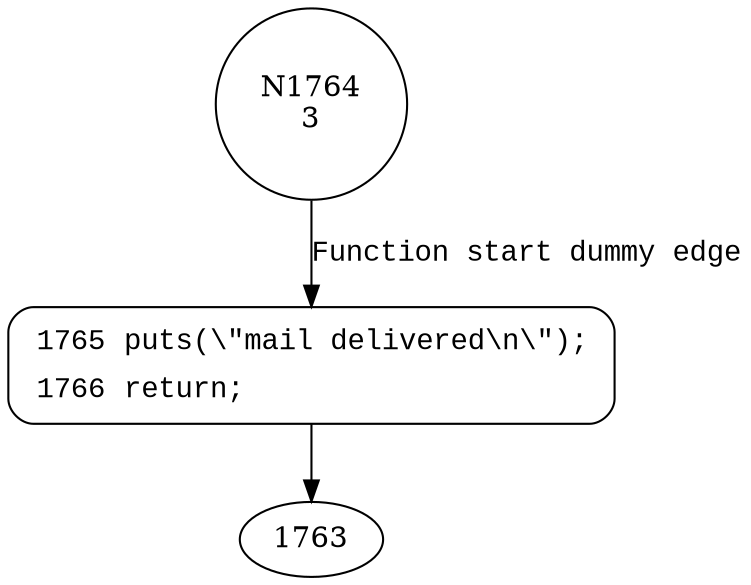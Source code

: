 digraph deliver {
1764 [shape="circle" label="N1764\n3"]
1765 [shape="circle" label="N1765\n2"]
1765 [style="filled,bold" penwidth="1" fillcolor="white" fontname="Courier New" shape="Mrecord" label=<<table border="0" cellborder="0" cellpadding="3" bgcolor="white"><tr><td align="right">1765</td><td align="left">puts(\&quot;mail delivered\n\&quot;);</td></tr><tr><td align="right">1766</td><td align="left">return;</td></tr></table>>]
1765 -> 1763[label=""]
1764 -> 1765 [label="Function start dummy edge" fontname="Courier New"]
}